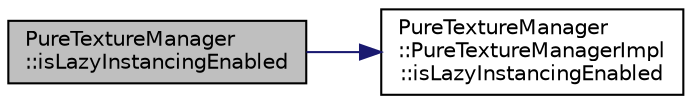 digraph "PureTextureManager::isLazyInstancingEnabled"
{
 // LATEX_PDF_SIZE
  edge [fontname="Helvetica",fontsize="10",labelfontname="Helvetica",labelfontsize="10"];
  node [fontname="Helvetica",fontsize="10",shape=record];
  rankdir="LR";
  Node1 [label="PureTextureManager\l::isLazyInstancingEnabled",height=0.2,width=0.4,color="black", fillcolor="grey75", style="filled", fontcolor="black",tooltip="Gets whether always creating new texture instances from the same file is enabled or not."];
  Node1 -> Node2 [color="midnightblue",fontsize="10",style="solid",fontname="Helvetica"];
  Node2 [label="PureTextureManager\l::PureTextureManagerImpl\l::isLazyInstancingEnabled",height=0.2,width=0.4,color="black", fillcolor="white", style="filled",URL="$class_pure_texture_manager_1_1_pure_texture_manager_impl.html#a68b085c48577c05168f5dbddc4ce184f",tooltip=" "];
}
